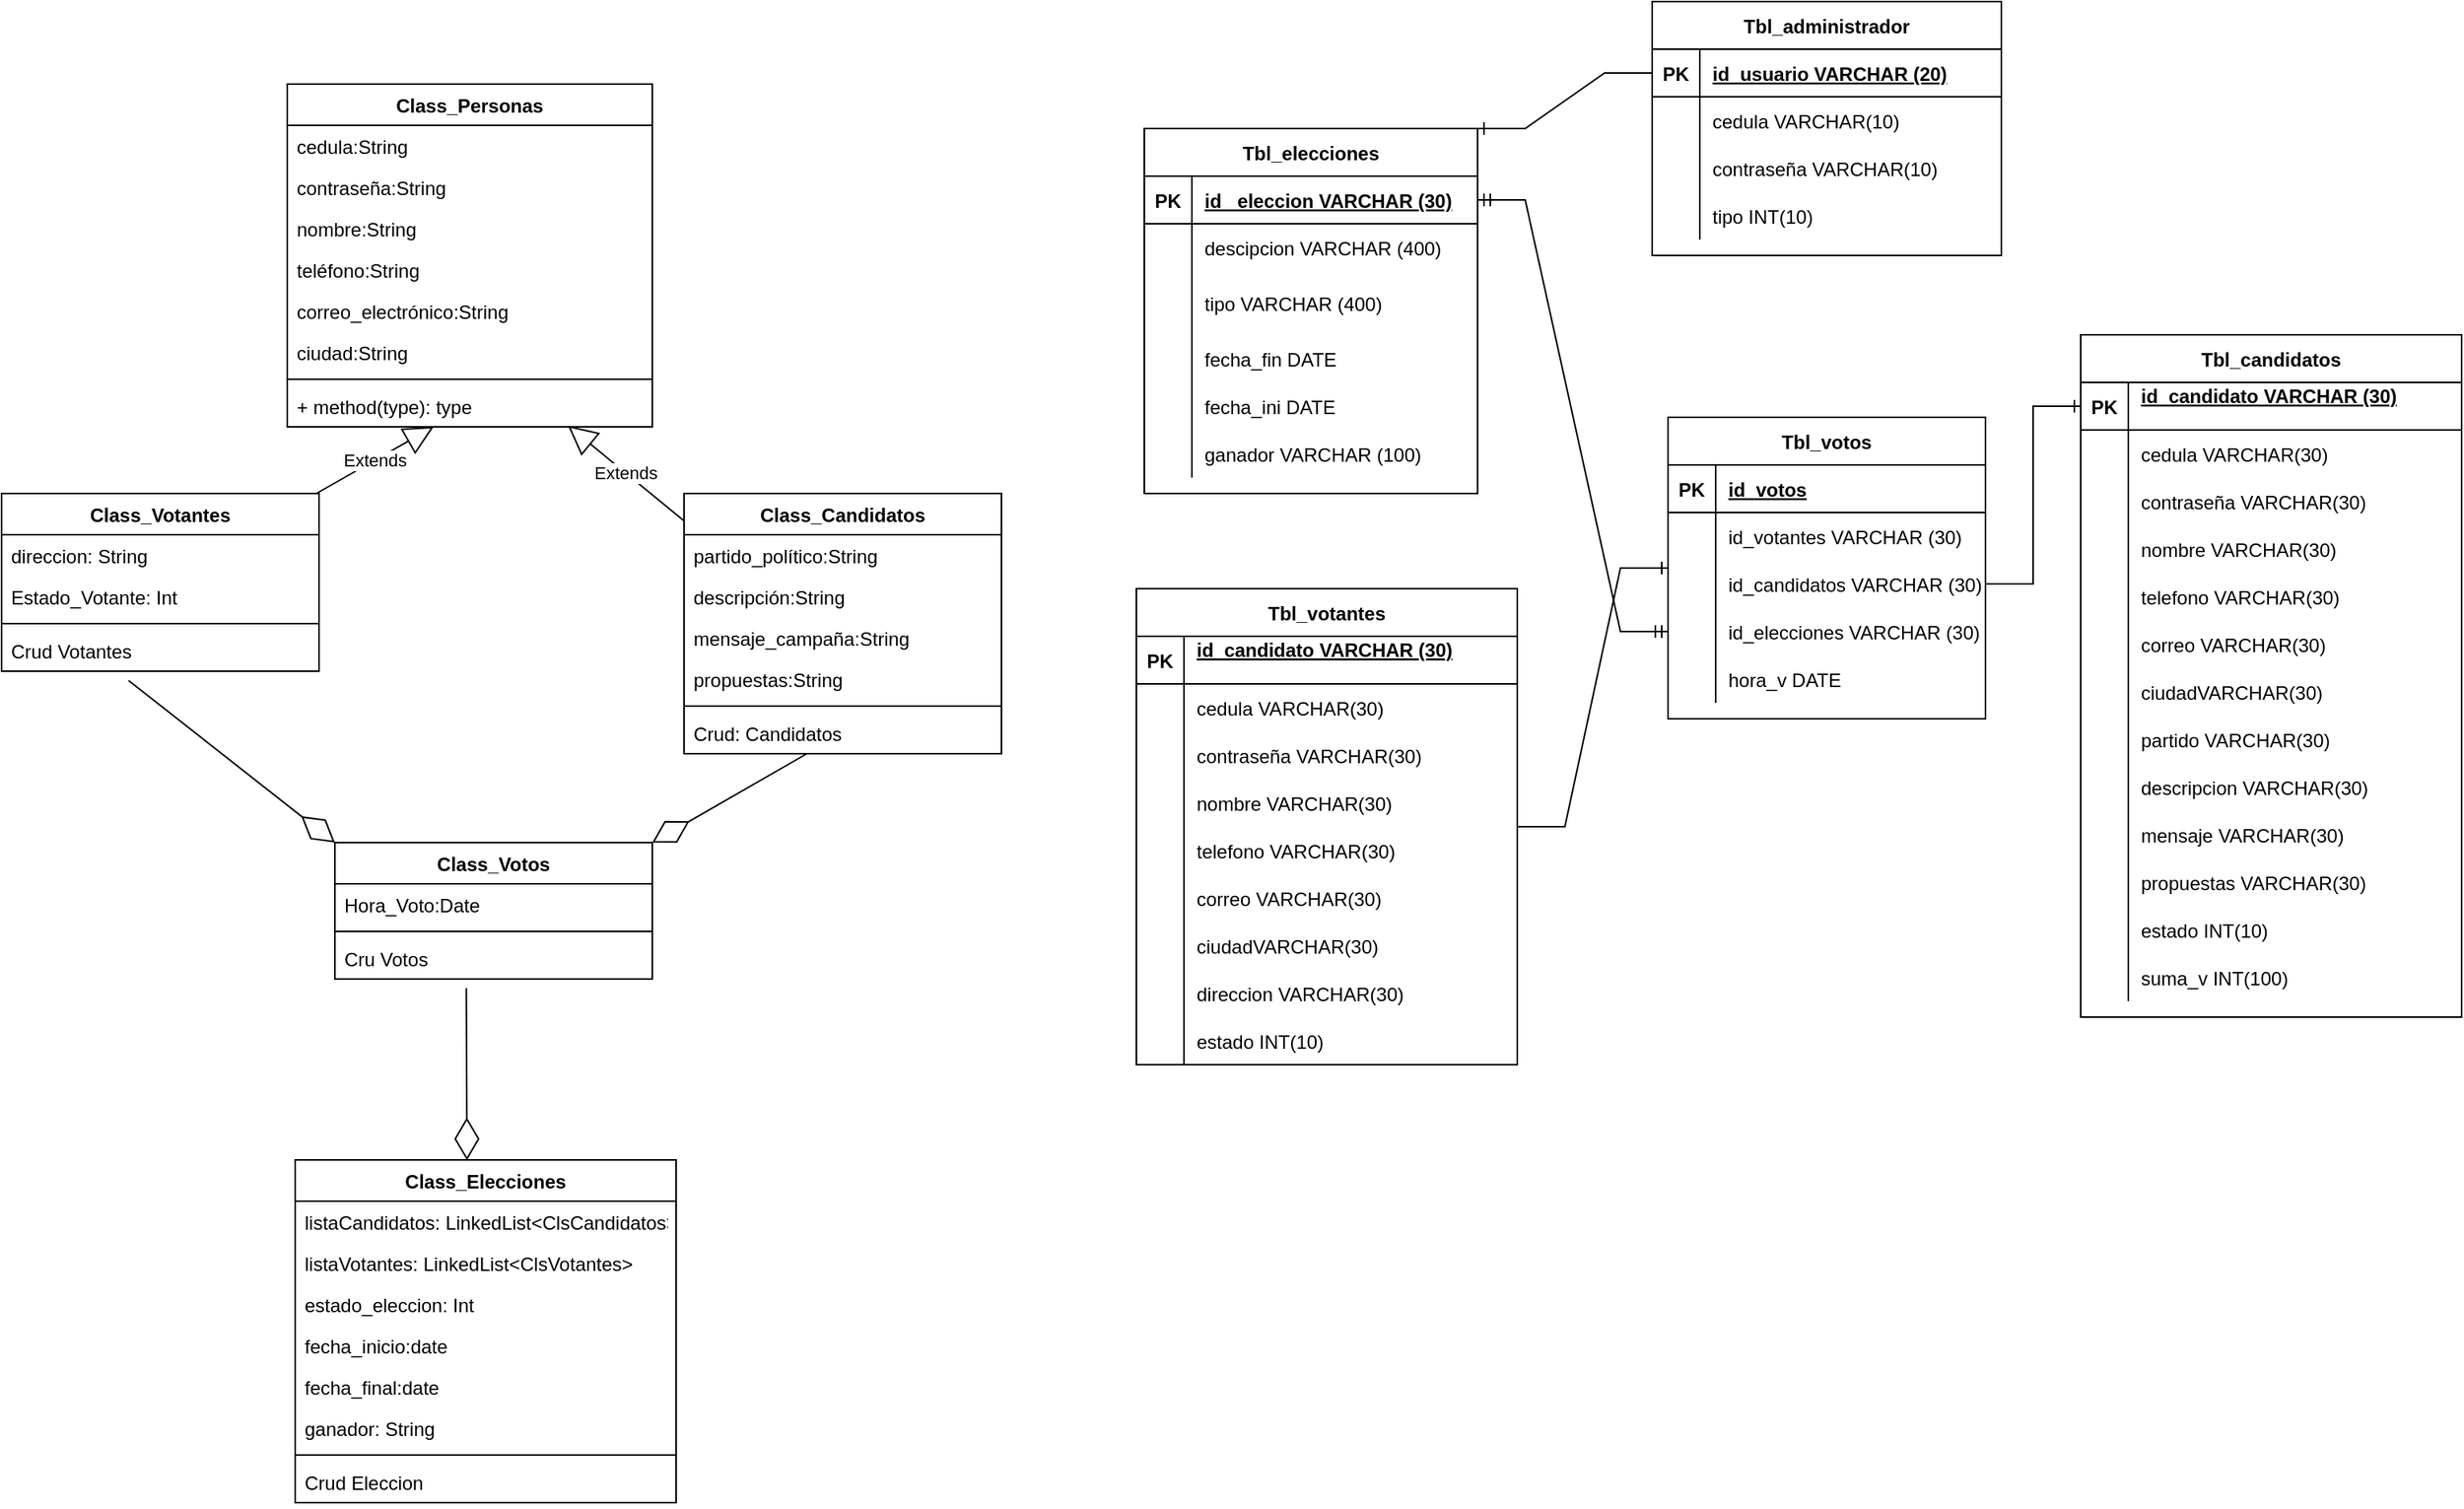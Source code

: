 <mxfile version="20.1.1" type="github">
  <diagram id="G4oEIByGBV0bDzOQUL3O" name="Page-1">
    <mxGraphModel dx="1422" dy="794" grid="1" gridSize="10" guides="1" tooltips="1" connect="1" arrows="1" fold="1" page="1" pageScale="1" pageWidth="827" pageHeight="1169" math="0" shadow="0">
      <root>
        <mxCell id="0" />
        <mxCell id="1" parent="0" />
        <mxCell id="IxqfOwHsehewPm6ppPKk-1" value="Class_Personas" style="swimlane;fontStyle=1;align=center;verticalAlign=top;childLayout=stackLayout;horizontal=1;startSize=26;horizontalStack=0;resizeParent=1;resizeParentMax=0;resizeLast=0;collapsible=1;marginBottom=0;" parent="1" vertex="1">
          <mxGeometry x="260" y="122" width="230" height="216" as="geometry">
            <mxRectangle x="260" y="160" width="130" height="30" as="alternateBounds" />
          </mxGeometry>
        </mxCell>
        <mxCell id="IxqfOwHsehewPm6ppPKk-18" value="cedula:String" style="text;strokeColor=none;fillColor=none;align=left;verticalAlign=top;spacingLeft=4;spacingRight=4;overflow=hidden;rotatable=0;points=[[0,0.5],[1,0.5]];portConstraint=eastwest;" parent="IxqfOwHsehewPm6ppPKk-1" vertex="1">
          <mxGeometry y="26" width="230" height="26" as="geometry" />
        </mxCell>
        <mxCell id="Ws5EzYjuf2vBbt2wzNOS-32" value="contraseña:String" style="text;strokeColor=none;fillColor=none;align=left;verticalAlign=top;spacingLeft=4;spacingRight=4;overflow=hidden;rotatable=0;points=[[0,0.5],[1,0.5]];portConstraint=eastwest;" parent="IxqfOwHsehewPm6ppPKk-1" vertex="1">
          <mxGeometry y="52" width="230" height="26" as="geometry" />
        </mxCell>
        <mxCell id="IxqfOwHsehewPm6ppPKk-19" value="nombre:String" style="text;strokeColor=none;fillColor=none;align=left;verticalAlign=top;spacingLeft=4;spacingRight=4;overflow=hidden;rotatable=0;points=[[0,0.5],[1,0.5]];portConstraint=eastwest;" parent="IxqfOwHsehewPm6ppPKk-1" vertex="1">
          <mxGeometry y="78" width="230" height="26" as="geometry" />
        </mxCell>
        <mxCell id="IxqfOwHsehewPm6ppPKk-20" value="teléfono:String" style="text;strokeColor=none;fillColor=none;align=left;verticalAlign=top;spacingLeft=4;spacingRight=4;overflow=hidden;rotatable=0;points=[[0,0.5],[1,0.5]];portConstraint=eastwest;" parent="IxqfOwHsehewPm6ppPKk-1" vertex="1">
          <mxGeometry y="104" width="230" height="26" as="geometry" />
        </mxCell>
        <mxCell id="IxqfOwHsehewPm6ppPKk-35" value="correo_electrónico:String" style="text;strokeColor=none;fillColor=none;align=left;verticalAlign=top;spacingLeft=4;spacingRight=4;overflow=hidden;rotatable=0;points=[[0,0.5],[1,0.5]];portConstraint=eastwest;" parent="IxqfOwHsehewPm6ppPKk-1" vertex="1">
          <mxGeometry y="130" width="230" height="26" as="geometry" />
        </mxCell>
        <mxCell id="Ws5EzYjuf2vBbt2wzNOS-26" value="ciudad:String" style="text;strokeColor=none;fillColor=none;align=left;verticalAlign=top;spacingLeft=4;spacingRight=4;overflow=hidden;rotatable=0;points=[[0,0.5],[1,0.5]];portConstraint=eastwest;" parent="IxqfOwHsehewPm6ppPKk-1" vertex="1">
          <mxGeometry y="156" width="230" height="26" as="geometry" />
        </mxCell>
        <mxCell id="IxqfOwHsehewPm6ppPKk-3" value="" style="line;strokeWidth=1;fillColor=none;align=left;verticalAlign=middle;spacingTop=-1;spacingLeft=3;spacingRight=3;rotatable=0;labelPosition=right;points=[];portConstraint=eastwest;" parent="IxqfOwHsehewPm6ppPKk-1" vertex="1">
          <mxGeometry y="182" width="230" height="8" as="geometry" />
        </mxCell>
        <mxCell id="IxqfOwHsehewPm6ppPKk-4" value="+ method(type): type" style="text;strokeColor=none;fillColor=none;align=left;verticalAlign=top;spacingLeft=4;spacingRight=4;overflow=hidden;rotatable=0;points=[[0,0.5],[1,0.5]];portConstraint=eastwest;" parent="IxqfOwHsehewPm6ppPKk-1" vertex="1">
          <mxGeometry y="190" width="230" height="26" as="geometry" />
        </mxCell>
        <mxCell id="IxqfOwHsehewPm6ppPKk-5" value="Class_Candidatos" style="swimlane;fontStyle=1;align=center;verticalAlign=top;childLayout=stackLayout;horizontal=1;startSize=26;horizontalStack=0;resizeParent=1;resizeParentMax=0;resizeLast=0;collapsible=1;marginBottom=0;" parent="1" vertex="1">
          <mxGeometry x="510" y="380" width="200" height="164" as="geometry" />
        </mxCell>
        <mxCell id="Ws5EzYjuf2vBbt2wzNOS-27" value="partido_político:String&#xa;" style="text;strokeColor=none;fillColor=none;align=left;verticalAlign=top;spacingLeft=4;spacingRight=4;overflow=hidden;rotatable=0;points=[[0,0.5],[1,0.5]];portConstraint=eastwest;" parent="IxqfOwHsehewPm6ppPKk-5" vertex="1">
          <mxGeometry y="26" width="200" height="26" as="geometry" />
        </mxCell>
        <mxCell id="Ws5EzYjuf2vBbt2wzNOS-28" value="descripción:String" style="text;strokeColor=none;fillColor=none;align=left;verticalAlign=top;spacingLeft=4;spacingRight=4;overflow=hidden;rotatable=0;points=[[0,0.5],[1,0.5]];portConstraint=eastwest;" parent="IxqfOwHsehewPm6ppPKk-5" vertex="1">
          <mxGeometry y="52" width="200" height="26" as="geometry" />
        </mxCell>
        <mxCell id="Ws5EzYjuf2vBbt2wzNOS-29" value="mensaje_campaña:String" style="text;strokeColor=none;fillColor=none;align=left;verticalAlign=top;spacingLeft=4;spacingRight=4;overflow=hidden;rotatable=0;points=[[0,0.5],[1,0.5]];portConstraint=eastwest;" parent="IxqfOwHsehewPm6ppPKk-5" vertex="1">
          <mxGeometry y="78" width="200" height="26" as="geometry" />
        </mxCell>
        <mxCell id="Ws5EzYjuf2vBbt2wzNOS-30" value="propuestas:String" style="text;strokeColor=none;fillColor=none;align=left;verticalAlign=top;spacingLeft=4;spacingRight=4;overflow=hidden;rotatable=0;points=[[0,0.5],[1,0.5]];portConstraint=eastwest;" parent="IxqfOwHsehewPm6ppPKk-5" vertex="1">
          <mxGeometry y="104" width="200" height="26" as="geometry" />
        </mxCell>
        <mxCell id="IxqfOwHsehewPm6ppPKk-7" value="" style="line;strokeWidth=1;fillColor=none;align=left;verticalAlign=middle;spacingTop=-1;spacingLeft=3;spacingRight=3;rotatable=0;labelPosition=right;points=[];portConstraint=eastwest;" parent="IxqfOwHsehewPm6ppPKk-5" vertex="1">
          <mxGeometry y="130" width="200" height="8" as="geometry" />
        </mxCell>
        <mxCell id="IxqfOwHsehewPm6ppPKk-8" value="Crud: Candidatos" style="text;strokeColor=none;fillColor=none;align=left;verticalAlign=top;spacingLeft=4;spacingRight=4;overflow=hidden;rotatable=0;points=[[0,0.5],[1,0.5]];portConstraint=eastwest;" parent="IxqfOwHsehewPm6ppPKk-5" vertex="1">
          <mxGeometry y="138" width="200" height="26" as="geometry" />
        </mxCell>
        <mxCell id="IxqfOwHsehewPm6ppPKk-13" value="Class_Elecciones" style="swimlane;fontStyle=1;align=center;verticalAlign=top;childLayout=stackLayout;horizontal=1;startSize=26;horizontalStack=0;resizeParent=1;resizeParentMax=0;resizeLast=0;collapsible=1;marginBottom=0;" parent="1" vertex="1">
          <mxGeometry x="265" y="800" width="240" height="216" as="geometry" />
        </mxCell>
        <mxCell id="IxqfOwHsehewPm6ppPKk-14" value="listaCandidatos: LinkedList&lt;ClsCandidatos&gt;" style="text;strokeColor=none;fillColor=none;align=left;verticalAlign=top;spacingLeft=4;spacingRight=4;overflow=hidden;rotatable=0;points=[[0,0.5],[1,0.5]];portConstraint=eastwest;" parent="IxqfOwHsehewPm6ppPKk-13" vertex="1">
          <mxGeometry y="26" width="240" height="26" as="geometry" />
        </mxCell>
        <mxCell id="IxqfOwHsehewPm6ppPKk-33" value="listaVotantes: LinkedList&lt;ClsVotantes&gt;" style="text;strokeColor=none;fillColor=none;align=left;verticalAlign=top;spacingLeft=4;spacingRight=4;overflow=hidden;rotatable=0;points=[[0,0.5],[1,0.5]];portConstraint=eastwest;" parent="IxqfOwHsehewPm6ppPKk-13" vertex="1">
          <mxGeometry y="52" width="240" height="26" as="geometry" />
        </mxCell>
        <mxCell id="Ws5EzYjuf2vBbt2wzNOS-21" value="estado_eleccion: Int" style="text;strokeColor=none;fillColor=none;align=left;verticalAlign=top;spacingLeft=4;spacingRight=4;overflow=hidden;rotatable=0;points=[[0,0.5],[1,0.5]];portConstraint=eastwest;" parent="IxqfOwHsehewPm6ppPKk-13" vertex="1">
          <mxGeometry y="78" width="240" height="26" as="geometry" />
        </mxCell>
        <mxCell id="Ws5EzYjuf2vBbt2wzNOS-22" value="fecha_inicio:date" style="text;strokeColor=none;fillColor=none;align=left;verticalAlign=top;spacingLeft=4;spacingRight=4;overflow=hidden;rotatable=0;points=[[0,0.5],[1,0.5]];portConstraint=eastwest;" parent="IxqfOwHsehewPm6ppPKk-13" vertex="1">
          <mxGeometry y="104" width="240" height="26" as="geometry" />
        </mxCell>
        <mxCell id="Ws5EzYjuf2vBbt2wzNOS-23" value="fecha_final:date" style="text;strokeColor=none;fillColor=none;align=left;verticalAlign=top;spacingLeft=4;spacingRight=4;overflow=hidden;rotatable=0;points=[[0,0.5],[1,0.5]];portConstraint=eastwest;" parent="IxqfOwHsehewPm6ppPKk-13" vertex="1">
          <mxGeometry y="130" width="240" height="26" as="geometry" />
        </mxCell>
        <mxCell id="Ws5EzYjuf2vBbt2wzNOS-24" value="ganador: String" style="text;strokeColor=none;fillColor=none;align=left;verticalAlign=top;spacingLeft=4;spacingRight=4;overflow=hidden;rotatable=0;points=[[0,0.5],[1,0.5]];portConstraint=eastwest;" parent="IxqfOwHsehewPm6ppPKk-13" vertex="1">
          <mxGeometry y="156" width="240" height="26" as="geometry" />
        </mxCell>
        <mxCell id="IxqfOwHsehewPm6ppPKk-15" value="" style="line;strokeWidth=1;fillColor=none;align=left;verticalAlign=middle;spacingTop=-1;spacingLeft=3;spacingRight=3;rotatable=0;labelPosition=right;points=[];portConstraint=eastwest;" parent="IxqfOwHsehewPm6ppPKk-13" vertex="1">
          <mxGeometry y="182" width="240" height="8" as="geometry" />
        </mxCell>
        <mxCell id="IxqfOwHsehewPm6ppPKk-16" value="Crud Eleccion" style="text;strokeColor=none;fillColor=none;align=left;verticalAlign=top;spacingLeft=4;spacingRight=4;overflow=hidden;rotatable=0;points=[[0,0.5],[1,0.5]];portConstraint=eastwest;" parent="IxqfOwHsehewPm6ppPKk-13" vertex="1">
          <mxGeometry y="190" width="240" height="26" as="geometry" />
        </mxCell>
        <mxCell id="IxqfOwHsehewPm6ppPKk-32" value="" style="endArrow=diamondThin;endFill=0;endSize=24;html=1;rounded=0;entryX=1;entryY=0;entryDx=0;entryDy=0;" parent="1" source="IxqfOwHsehewPm6ppPKk-8" target="Ws5EzYjuf2vBbt2wzNOS-39" edge="1">
          <mxGeometry width="160" relative="1" as="geometry">
            <mxPoint x="350" y="430" as="sourcePoint" />
            <mxPoint x="510" y="430" as="targetPoint" />
          </mxGeometry>
        </mxCell>
        <mxCell id="IxqfOwHsehewPm6ppPKk-36" value="Class_Votantes" style="swimlane;fontStyle=1;align=center;verticalAlign=top;childLayout=stackLayout;horizontal=1;startSize=26;horizontalStack=0;resizeParent=1;resizeParentMax=0;resizeLast=0;collapsible=1;marginBottom=0;" parent="1" vertex="1">
          <mxGeometry x="80" y="380" width="200" height="112" as="geometry" />
        </mxCell>
        <mxCell id="IxqfOwHsehewPm6ppPKk-37" value="direccion: String" style="text;strokeColor=none;fillColor=none;align=left;verticalAlign=top;spacingLeft=4;spacingRight=4;overflow=hidden;rotatable=0;points=[[0,0.5],[1,0.5]];portConstraint=eastwest;" parent="IxqfOwHsehewPm6ppPKk-36" vertex="1">
          <mxGeometry y="26" width="200" height="26" as="geometry" />
        </mxCell>
        <mxCell id="Ws5EzYjuf2vBbt2wzNOS-48" value="Estado_Votante: Int" style="text;strokeColor=none;fillColor=none;align=left;verticalAlign=top;spacingLeft=4;spacingRight=4;overflow=hidden;rotatable=0;points=[[0,0.5],[1,0.5]];portConstraint=eastwest;" parent="IxqfOwHsehewPm6ppPKk-36" vertex="1">
          <mxGeometry y="52" width="200" height="26" as="geometry" />
        </mxCell>
        <mxCell id="IxqfOwHsehewPm6ppPKk-38" value="" style="line;strokeWidth=1;fillColor=none;align=left;verticalAlign=middle;spacingTop=-1;spacingLeft=3;spacingRight=3;rotatable=0;labelPosition=right;points=[];portConstraint=eastwest;" parent="IxqfOwHsehewPm6ppPKk-36" vertex="1">
          <mxGeometry y="78" width="200" height="8" as="geometry" />
        </mxCell>
        <mxCell id="IxqfOwHsehewPm6ppPKk-39" value="Crud Votantes" style="text;strokeColor=none;fillColor=none;align=left;verticalAlign=top;spacingLeft=4;spacingRight=4;overflow=hidden;rotatable=0;points=[[0,0.5],[1,0.5]];portConstraint=eastwest;" parent="IxqfOwHsehewPm6ppPKk-36" vertex="1">
          <mxGeometry y="86" width="200" height="26" as="geometry" />
        </mxCell>
        <mxCell id="IxqfOwHsehewPm6ppPKk-44" value="Extends" style="endArrow=block;endSize=16;endFill=0;html=1;rounded=0;" parent="1" source="IxqfOwHsehewPm6ppPKk-36" target="IxqfOwHsehewPm6ppPKk-4" edge="1">
          <mxGeometry width="160" relative="1" as="geometry">
            <mxPoint x="350" y="430" as="sourcePoint" />
            <mxPoint x="510" y="430" as="targetPoint" />
          </mxGeometry>
        </mxCell>
        <mxCell id="IxqfOwHsehewPm6ppPKk-45" value="Extends" style="endArrow=block;endSize=16;endFill=0;html=1;rounded=0;entryX=0.769;entryY=0.971;entryDx=0;entryDy=0;entryPerimeter=0;exitX=0;exitY=0.105;exitDx=0;exitDy=0;exitPerimeter=0;" parent="1" source="IxqfOwHsehewPm6ppPKk-5" target="IxqfOwHsehewPm6ppPKk-4" edge="1">
          <mxGeometry width="160" relative="1" as="geometry">
            <mxPoint x="350" y="430" as="sourcePoint" />
            <mxPoint x="510" y="430" as="targetPoint" />
          </mxGeometry>
        </mxCell>
        <mxCell id="Ws5EzYjuf2vBbt2wzNOS-16" value="" style="endArrow=diamondThin;endFill=0;endSize=24;html=1;rounded=0;entryX=0;entryY=0;entryDx=0;entryDy=0;exitX=0.4;exitY=1.226;exitDx=0;exitDy=0;exitPerimeter=0;" parent="1" source="IxqfOwHsehewPm6ppPKk-39" target="Ws5EzYjuf2vBbt2wzNOS-39" edge="1">
          <mxGeometry width="160" relative="1" as="geometry">
            <mxPoint x="169" y="492.988" as="sourcePoint" />
            <mxPoint x="770" y="510" as="targetPoint" />
          </mxGeometry>
        </mxCell>
        <mxCell id="Ws5EzYjuf2vBbt2wzNOS-39" value="Class_Votos" style="swimlane;fontStyle=1;align=center;verticalAlign=top;childLayout=stackLayout;horizontal=1;startSize=26;horizontalStack=0;resizeParent=1;resizeParentMax=0;resizeLast=0;collapsible=1;marginBottom=0;" parent="1" vertex="1">
          <mxGeometry x="290" y="600" width="200" height="86" as="geometry" />
        </mxCell>
        <mxCell id="Ws5EzYjuf2vBbt2wzNOS-41" value="Hora_Voto:Date" style="text;strokeColor=none;fillColor=none;align=left;verticalAlign=top;spacingLeft=4;spacingRight=4;overflow=hidden;rotatable=0;points=[[0,0.5],[1,0.5]];portConstraint=eastwest;" parent="Ws5EzYjuf2vBbt2wzNOS-39" vertex="1">
          <mxGeometry y="26" width="200" height="26" as="geometry" />
        </mxCell>
        <mxCell id="Ws5EzYjuf2vBbt2wzNOS-43" value="" style="line;strokeWidth=1;fillColor=none;align=left;verticalAlign=middle;spacingTop=-1;spacingLeft=3;spacingRight=3;rotatable=0;labelPosition=right;points=[];portConstraint=eastwest;" parent="Ws5EzYjuf2vBbt2wzNOS-39" vertex="1">
          <mxGeometry y="52" width="200" height="8" as="geometry" />
        </mxCell>
        <mxCell id="Ws5EzYjuf2vBbt2wzNOS-44" value="Cru Votos" style="text;strokeColor=none;fillColor=none;align=left;verticalAlign=top;spacingLeft=4;spacingRight=4;overflow=hidden;rotatable=0;points=[[0,0.5],[1,0.5]];portConstraint=eastwest;" parent="Ws5EzYjuf2vBbt2wzNOS-39" vertex="1">
          <mxGeometry y="60" width="200" height="26" as="geometry" />
        </mxCell>
        <mxCell id="Ws5EzYjuf2vBbt2wzNOS-46" value="" style="endArrow=diamondThin;endFill=0;endSize=24;html=1;rounded=0;entryX=0.451;entryY=0.001;entryDx=0;entryDy=0;entryPerimeter=0;exitX=0.414;exitY=1.222;exitDx=0;exitDy=0;exitPerimeter=0;" parent="1" source="Ws5EzYjuf2vBbt2wzNOS-44" target="IxqfOwHsehewPm6ppPKk-13" edge="1">
          <mxGeometry width="160" relative="1" as="geometry">
            <mxPoint x="540" y="650" as="sourcePoint" />
            <mxPoint x="700" y="650" as="targetPoint" />
          </mxGeometry>
        </mxCell>
        <mxCell id="Ws5EzYjuf2vBbt2wzNOS-49" value="Tbl_elecciones" style="shape=table;startSize=30;container=1;collapsible=1;childLayout=tableLayout;fixedRows=1;rowLines=0;fontStyle=1;align=center;resizeLast=1;" parent="1" vertex="1">
          <mxGeometry x="800" y="150" width="210" height="230.0" as="geometry" />
        </mxCell>
        <mxCell id="Ws5EzYjuf2vBbt2wzNOS-50" value="" style="shape=tableRow;horizontal=0;startSize=0;swimlaneHead=0;swimlaneBody=0;fillColor=none;collapsible=0;dropTarget=0;points=[[0,0.5],[1,0.5]];portConstraint=eastwest;top=0;left=0;right=0;bottom=1;" parent="Ws5EzYjuf2vBbt2wzNOS-49" vertex="1">
          <mxGeometry y="30" width="210" height="30" as="geometry" />
        </mxCell>
        <mxCell id="Ws5EzYjuf2vBbt2wzNOS-51" value="PK" style="shape=partialRectangle;connectable=0;fillColor=none;top=0;left=0;bottom=0;right=0;fontStyle=1;overflow=hidden;" parent="Ws5EzYjuf2vBbt2wzNOS-50" vertex="1">
          <mxGeometry width="30" height="30" as="geometry">
            <mxRectangle width="30" height="30" as="alternateBounds" />
          </mxGeometry>
        </mxCell>
        <mxCell id="Ws5EzYjuf2vBbt2wzNOS-52" value="id_ eleccion VARCHAR (30)" style="shape=partialRectangle;connectable=0;fillColor=none;top=0;left=0;bottom=0;right=0;align=left;spacingLeft=6;fontStyle=5;overflow=hidden;" parent="Ws5EzYjuf2vBbt2wzNOS-50" vertex="1">
          <mxGeometry x="30" width="180" height="30" as="geometry">
            <mxRectangle width="180" height="30" as="alternateBounds" />
          </mxGeometry>
        </mxCell>
        <mxCell id="Ws5EzYjuf2vBbt2wzNOS-53" value="" style="shape=tableRow;horizontal=0;startSize=0;swimlaneHead=0;swimlaneBody=0;fillColor=none;collapsible=0;dropTarget=0;points=[[0,0.5],[1,0.5]];portConstraint=eastwest;top=0;left=0;right=0;bottom=0;" parent="Ws5EzYjuf2vBbt2wzNOS-49" vertex="1">
          <mxGeometry y="60" width="210" height="30" as="geometry" />
        </mxCell>
        <mxCell id="Ws5EzYjuf2vBbt2wzNOS-54" value="" style="shape=partialRectangle;connectable=0;fillColor=none;top=0;left=0;bottom=0;right=0;editable=1;overflow=hidden;" parent="Ws5EzYjuf2vBbt2wzNOS-53" vertex="1">
          <mxGeometry width="30" height="30" as="geometry">
            <mxRectangle width="30" height="30" as="alternateBounds" />
          </mxGeometry>
        </mxCell>
        <mxCell id="Ws5EzYjuf2vBbt2wzNOS-55" value="descipcion VARCHAR (400)" style="shape=partialRectangle;connectable=0;fillColor=none;top=0;left=0;bottom=0;right=0;align=left;spacingLeft=6;overflow=hidden;" parent="Ws5EzYjuf2vBbt2wzNOS-53" vertex="1">
          <mxGeometry x="30" width="180" height="30" as="geometry">
            <mxRectangle width="180" height="30" as="alternateBounds" />
          </mxGeometry>
        </mxCell>
        <mxCell id="Ws5EzYjuf2vBbt2wzNOS-56" value="" style="shape=tableRow;horizontal=0;startSize=0;swimlaneHead=0;swimlaneBody=0;fillColor=none;collapsible=0;dropTarget=0;points=[[0,0.5],[1,0.5]];portConstraint=eastwest;top=0;left=0;right=0;bottom=0;" parent="Ws5EzYjuf2vBbt2wzNOS-49" vertex="1">
          <mxGeometry y="90" width="210" height="40" as="geometry" />
        </mxCell>
        <mxCell id="Ws5EzYjuf2vBbt2wzNOS-57" value="" style="shape=partialRectangle;connectable=0;fillColor=none;top=0;left=0;bottom=0;right=0;editable=1;overflow=hidden;" parent="Ws5EzYjuf2vBbt2wzNOS-56" vertex="1">
          <mxGeometry width="30" height="40" as="geometry">
            <mxRectangle width="30" height="40" as="alternateBounds" />
          </mxGeometry>
        </mxCell>
        <mxCell id="Ws5EzYjuf2vBbt2wzNOS-58" value="tipo VARCHAR (400)" style="shape=partialRectangle;connectable=0;fillColor=none;top=0;left=0;bottom=0;right=0;align=left;spacingLeft=6;overflow=hidden;" parent="Ws5EzYjuf2vBbt2wzNOS-56" vertex="1">
          <mxGeometry x="30" width="180" height="40" as="geometry">
            <mxRectangle width="180" height="40" as="alternateBounds" />
          </mxGeometry>
        </mxCell>
        <mxCell id="Ws5EzYjuf2vBbt2wzNOS-59" value="" style="shape=tableRow;horizontal=0;startSize=0;swimlaneHead=0;swimlaneBody=0;fillColor=none;collapsible=0;dropTarget=0;points=[[0,0.5],[1,0.5]];portConstraint=eastwest;top=0;left=0;right=0;bottom=0;" parent="Ws5EzYjuf2vBbt2wzNOS-49" vertex="1">
          <mxGeometry y="130" width="210" height="30" as="geometry" />
        </mxCell>
        <mxCell id="Ws5EzYjuf2vBbt2wzNOS-60" value="" style="shape=partialRectangle;connectable=0;fillColor=none;top=0;left=0;bottom=0;right=0;editable=1;overflow=hidden;" parent="Ws5EzYjuf2vBbt2wzNOS-59" vertex="1">
          <mxGeometry width="30" height="30" as="geometry">
            <mxRectangle width="30" height="30" as="alternateBounds" />
          </mxGeometry>
        </mxCell>
        <mxCell id="Ws5EzYjuf2vBbt2wzNOS-61" value="fecha_fin DATE" style="shape=partialRectangle;connectable=0;fillColor=none;top=0;left=0;bottom=0;right=0;align=left;spacingLeft=6;overflow=hidden;" parent="Ws5EzYjuf2vBbt2wzNOS-59" vertex="1">
          <mxGeometry x="30" width="180" height="30" as="geometry">
            <mxRectangle width="180" height="30" as="alternateBounds" />
          </mxGeometry>
        </mxCell>
        <mxCell id="Ws5EzYjuf2vBbt2wzNOS-101" value="" style="shape=tableRow;horizontal=0;startSize=0;swimlaneHead=0;swimlaneBody=0;fillColor=none;collapsible=0;dropTarget=0;points=[[0,0.5],[1,0.5]];portConstraint=eastwest;top=0;left=0;right=0;bottom=0;" parent="Ws5EzYjuf2vBbt2wzNOS-49" vertex="1">
          <mxGeometry y="160" width="210" height="30" as="geometry" />
        </mxCell>
        <mxCell id="Ws5EzYjuf2vBbt2wzNOS-102" value="" style="shape=partialRectangle;connectable=0;fillColor=none;top=0;left=0;bottom=0;right=0;editable=1;overflow=hidden;" parent="Ws5EzYjuf2vBbt2wzNOS-101" vertex="1">
          <mxGeometry width="30" height="30" as="geometry">
            <mxRectangle width="30" height="30" as="alternateBounds" />
          </mxGeometry>
        </mxCell>
        <mxCell id="Ws5EzYjuf2vBbt2wzNOS-103" value="fecha_ini DATE" style="shape=partialRectangle;connectable=0;fillColor=none;top=0;left=0;bottom=0;right=0;align=left;spacingLeft=6;overflow=hidden;" parent="Ws5EzYjuf2vBbt2wzNOS-101" vertex="1">
          <mxGeometry x="30" width="180" height="30" as="geometry">
            <mxRectangle width="180" height="30" as="alternateBounds" />
          </mxGeometry>
        </mxCell>
        <mxCell id="3rXYhCFqfPgCRt-PcR1z-20" value="" style="shape=tableRow;horizontal=0;startSize=0;swimlaneHead=0;swimlaneBody=0;fillColor=none;collapsible=0;dropTarget=0;points=[[0,0.5],[1,0.5]];portConstraint=eastwest;top=0;left=0;right=0;bottom=0;" vertex="1" parent="Ws5EzYjuf2vBbt2wzNOS-49">
          <mxGeometry y="190" width="210" height="30" as="geometry" />
        </mxCell>
        <mxCell id="3rXYhCFqfPgCRt-PcR1z-21" value="" style="shape=partialRectangle;connectable=0;fillColor=none;top=0;left=0;bottom=0;right=0;editable=1;overflow=hidden;" vertex="1" parent="3rXYhCFqfPgCRt-PcR1z-20">
          <mxGeometry width="30" height="30" as="geometry">
            <mxRectangle width="30" height="30" as="alternateBounds" />
          </mxGeometry>
        </mxCell>
        <mxCell id="3rXYhCFqfPgCRt-PcR1z-22" value="ganador VARCHAR (100)" style="shape=partialRectangle;connectable=0;fillColor=none;top=0;left=0;bottom=0;right=0;align=left;spacingLeft=6;overflow=hidden;" vertex="1" parent="3rXYhCFqfPgCRt-PcR1z-20">
          <mxGeometry x="30" width="180" height="30" as="geometry">
            <mxRectangle width="180" height="30" as="alternateBounds" />
          </mxGeometry>
        </mxCell>
        <mxCell id="Ws5EzYjuf2vBbt2wzNOS-75" value="Tbl_candidatos" style="shape=table;startSize=30;container=1;collapsible=1;childLayout=tableLayout;fixedRows=1;rowLines=0;fontStyle=1;align=center;resizeLast=1;" parent="1" vertex="1">
          <mxGeometry x="1390" y="280" width="240" height="430" as="geometry" />
        </mxCell>
        <mxCell id="Ws5EzYjuf2vBbt2wzNOS-76" value="" style="shape=tableRow;horizontal=0;startSize=0;swimlaneHead=0;swimlaneBody=0;fillColor=none;collapsible=0;dropTarget=0;points=[[0,0.5],[1,0.5]];portConstraint=eastwest;top=0;left=0;right=0;bottom=1;" parent="Ws5EzYjuf2vBbt2wzNOS-75" vertex="1">
          <mxGeometry y="30" width="240" height="30" as="geometry" />
        </mxCell>
        <mxCell id="Ws5EzYjuf2vBbt2wzNOS-77" value="PK" style="shape=partialRectangle;connectable=0;fillColor=none;top=0;left=0;bottom=0;right=0;fontStyle=1;overflow=hidden;" parent="Ws5EzYjuf2vBbt2wzNOS-76" vertex="1">
          <mxGeometry width="30" height="30" as="geometry">
            <mxRectangle width="30" height="30" as="alternateBounds" />
          </mxGeometry>
        </mxCell>
        <mxCell id="Ws5EzYjuf2vBbt2wzNOS-78" value="id_candidato VARCHAR (30)&#xa;" style="shape=partialRectangle;connectable=0;fillColor=none;top=0;left=0;bottom=0;right=0;align=left;spacingLeft=6;fontStyle=5;overflow=hidden;" parent="Ws5EzYjuf2vBbt2wzNOS-76" vertex="1">
          <mxGeometry x="30" width="210" height="30" as="geometry">
            <mxRectangle width="210" height="30" as="alternateBounds" />
          </mxGeometry>
        </mxCell>
        <mxCell id="Ws5EzYjuf2vBbt2wzNOS-79" value="" style="shape=tableRow;horizontal=0;startSize=0;swimlaneHead=0;swimlaneBody=0;fillColor=none;collapsible=0;dropTarget=0;points=[[0,0.5],[1,0.5]];portConstraint=eastwest;top=0;left=0;right=0;bottom=0;" parent="Ws5EzYjuf2vBbt2wzNOS-75" vertex="1">
          <mxGeometry y="60" width="240" height="30" as="geometry" />
        </mxCell>
        <mxCell id="Ws5EzYjuf2vBbt2wzNOS-80" value="" style="shape=partialRectangle;connectable=0;fillColor=none;top=0;left=0;bottom=0;right=0;editable=1;overflow=hidden;" parent="Ws5EzYjuf2vBbt2wzNOS-79" vertex="1">
          <mxGeometry width="30" height="30" as="geometry">
            <mxRectangle width="30" height="30" as="alternateBounds" />
          </mxGeometry>
        </mxCell>
        <mxCell id="Ws5EzYjuf2vBbt2wzNOS-81" value="cedula VARCHAR(30)" style="shape=partialRectangle;connectable=0;fillColor=none;top=0;left=0;bottom=0;right=0;align=left;spacingLeft=6;overflow=hidden;" parent="Ws5EzYjuf2vBbt2wzNOS-79" vertex="1">
          <mxGeometry x="30" width="210" height="30" as="geometry">
            <mxRectangle width="210" height="30" as="alternateBounds" />
          </mxGeometry>
        </mxCell>
        <mxCell id="Ws5EzYjuf2vBbt2wzNOS-82" value="" style="shape=tableRow;horizontal=0;startSize=0;swimlaneHead=0;swimlaneBody=0;fillColor=none;collapsible=0;dropTarget=0;points=[[0,0.5],[1,0.5]];portConstraint=eastwest;top=0;left=0;right=0;bottom=0;" parent="Ws5EzYjuf2vBbt2wzNOS-75" vertex="1">
          <mxGeometry y="90" width="240" height="30" as="geometry" />
        </mxCell>
        <mxCell id="Ws5EzYjuf2vBbt2wzNOS-83" value="" style="shape=partialRectangle;connectable=0;fillColor=none;top=0;left=0;bottom=0;right=0;editable=1;overflow=hidden;" parent="Ws5EzYjuf2vBbt2wzNOS-82" vertex="1">
          <mxGeometry width="30" height="30" as="geometry">
            <mxRectangle width="30" height="30" as="alternateBounds" />
          </mxGeometry>
        </mxCell>
        <mxCell id="Ws5EzYjuf2vBbt2wzNOS-84" value="contraseña VARCHAR(30)" style="shape=partialRectangle;connectable=0;fillColor=none;top=0;left=0;bottom=0;right=0;align=left;spacingLeft=6;overflow=hidden;" parent="Ws5EzYjuf2vBbt2wzNOS-82" vertex="1">
          <mxGeometry x="30" width="210" height="30" as="geometry">
            <mxRectangle width="210" height="30" as="alternateBounds" />
          </mxGeometry>
        </mxCell>
        <mxCell id="Ws5EzYjuf2vBbt2wzNOS-85" value="" style="shape=tableRow;horizontal=0;startSize=0;swimlaneHead=0;swimlaneBody=0;fillColor=none;collapsible=0;dropTarget=0;points=[[0,0.5],[1,0.5]];portConstraint=eastwest;top=0;left=0;right=0;bottom=0;" parent="Ws5EzYjuf2vBbt2wzNOS-75" vertex="1">
          <mxGeometry y="120" width="240" height="30" as="geometry" />
        </mxCell>
        <mxCell id="Ws5EzYjuf2vBbt2wzNOS-86" value="" style="shape=partialRectangle;connectable=0;fillColor=none;top=0;left=0;bottom=0;right=0;editable=1;overflow=hidden;" parent="Ws5EzYjuf2vBbt2wzNOS-85" vertex="1">
          <mxGeometry width="30" height="30" as="geometry">
            <mxRectangle width="30" height="30" as="alternateBounds" />
          </mxGeometry>
        </mxCell>
        <mxCell id="Ws5EzYjuf2vBbt2wzNOS-87" value="nombre VARCHAR(30)" style="shape=partialRectangle;connectable=0;fillColor=none;top=0;left=0;bottom=0;right=0;align=left;spacingLeft=6;overflow=hidden;" parent="Ws5EzYjuf2vBbt2wzNOS-85" vertex="1">
          <mxGeometry x="30" width="210" height="30" as="geometry">
            <mxRectangle width="210" height="30" as="alternateBounds" />
          </mxGeometry>
        </mxCell>
        <mxCell id="Ws5EzYjuf2vBbt2wzNOS-104" value="" style="shape=tableRow;horizontal=0;startSize=0;swimlaneHead=0;swimlaneBody=0;fillColor=none;collapsible=0;dropTarget=0;points=[[0,0.5],[1,0.5]];portConstraint=eastwest;top=0;left=0;right=0;bottom=0;" parent="Ws5EzYjuf2vBbt2wzNOS-75" vertex="1">
          <mxGeometry y="150" width="240" height="30" as="geometry" />
        </mxCell>
        <mxCell id="Ws5EzYjuf2vBbt2wzNOS-105" value="" style="shape=partialRectangle;connectable=0;fillColor=none;top=0;left=0;bottom=0;right=0;editable=1;overflow=hidden;" parent="Ws5EzYjuf2vBbt2wzNOS-104" vertex="1">
          <mxGeometry width="30" height="30" as="geometry">
            <mxRectangle width="30" height="30" as="alternateBounds" />
          </mxGeometry>
        </mxCell>
        <mxCell id="Ws5EzYjuf2vBbt2wzNOS-106" value="telefono VARCHAR(30)" style="shape=partialRectangle;connectable=0;fillColor=none;top=0;left=0;bottom=0;right=0;align=left;spacingLeft=6;overflow=hidden;" parent="Ws5EzYjuf2vBbt2wzNOS-104" vertex="1">
          <mxGeometry x="30" width="210" height="30" as="geometry">
            <mxRectangle width="210" height="30" as="alternateBounds" />
          </mxGeometry>
        </mxCell>
        <mxCell id="Ws5EzYjuf2vBbt2wzNOS-107" value="" style="shape=tableRow;horizontal=0;startSize=0;swimlaneHead=0;swimlaneBody=0;fillColor=none;collapsible=0;dropTarget=0;points=[[0,0.5],[1,0.5]];portConstraint=eastwest;top=0;left=0;right=0;bottom=0;" parent="Ws5EzYjuf2vBbt2wzNOS-75" vertex="1">
          <mxGeometry y="180" width="240" height="30" as="geometry" />
        </mxCell>
        <mxCell id="Ws5EzYjuf2vBbt2wzNOS-108" value="" style="shape=partialRectangle;connectable=0;fillColor=none;top=0;left=0;bottom=0;right=0;editable=1;overflow=hidden;" parent="Ws5EzYjuf2vBbt2wzNOS-107" vertex="1">
          <mxGeometry width="30" height="30" as="geometry">
            <mxRectangle width="30" height="30" as="alternateBounds" />
          </mxGeometry>
        </mxCell>
        <mxCell id="Ws5EzYjuf2vBbt2wzNOS-109" value="correo VARCHAR(30)" style="shape=partialRectangle;connectable=0;fillColor=none;top=0;left=0;bottom=0;right=0;align=left;spacingLeft=6;overflow=hidden;" parent="Ws5EzYjuf2vBbt2wzNOS-107" vertex="1">
          <mxGeometry x="30" width="210" height="30" as="geometry">
            <mxRectangle width="210" height="30" as="alternateBounds" />
          </mxGeometry>
        </mxCell>
        <mxCell id="Ws5EzYjuf2vBbt2wzNOS-110" value="" style="shape=tableRow;horizontal=0;startSize=0;swimlaneHead=0;swimlaneBody=0;fillColor=none;collapsible=0;dropTarget=0;points=[[0,0.5],[1,0.5]];portConstraint=eastwest;top=0;left=0;right=0;bottom=0;" parent="Ws5EzYjuf2vBbt2wzNOS-75" vertex="1">
          <mxGeometry y="210" width="240" height="30" as="geometry" />
        </mxCell>
        <mxCell id="Ws5EzYjuf2vBbt2wzNOS-111" value="" style="shape=partialRectangle;connectable=0;fillColor=none;top=0;left=0;bottom=0;right=0;editable=1;overflow=hidden;" parent="Ws5EzYjuf2vBbt2wzNOS-110" vertex="1">
          <mxGeometry width="30" height="30" as="geometry">
            <mxRectangle width="30" height="30" as="alternateBounds" />
          </mxGeometry>
        </mxCell>
        <mxCell id="Ws5EzYjuf2vBbt2wzNOS-112" value="ciudadVARCHAR(30)" style="shape=partialRectangle;connectable=0;fillColor=none;top=0;left=0;bottom=0;right=0;align=left;spacingLeft=6;overflow=hidden;" parent="Ws5EzYjuf2vBbt2wzNOS-110" vertex="1">
          <mxGeometry x="30" width="210" height="30" as="geometry">
            <mxRectangle width="210" height="30" as="alternateBounds" />
          </mxGeometry>
        </mxCell>
        <mxCell id="Ws5EzYjuf2vBbt2wzNOS-113" value="" style="shape=tableRow;horizontal=0;startSize=0;swimlaneHead=0;swimlaneBody=0;fillColor=none;collapsible=0;dropTarget=0;points=[[0,0.5],[1,0.5]];portConstraint=eastwest;top=0;left=0;right=0;bottom=0;" parent="Ws5EzYjuf2vBbt2wzNOS-75" vertex="1">
          <mxGeometry y="240" width="240" height="30" as="geometry" />
        </mxCell>
        <mxCell id="Ws5EzYjuf2vBbt2wzNOS-114" value="" style="shape=partialRectangle;connectable=0;fillColor=none;top=0;left=0;bottom=0;right=0;editable=1;overflow=hidden;" parent="Ws5EzYjuf2vBbt2wzNOS-113" vertex="1">
          <mxGeometry width="30" height="30" as="geometry">
            <mxRectangle width="30" height="30" as="alternateBounds" />
          </mxGeometry>
        </mxCell>
        <mxCell id="Ws5EzYjuf2vBbt2wzNOS-115" value="partido VARCHAR(30)" style="shape=partialRectangle;connectable=0;fillColor=none;top=0;left=0;bottom=0;right=0;align=left;spacingLeft=6;overflow=hidden;" parent="Ws5EzYjuf2vBbt2wzNOS-113" vertex="1">
          <mxGeometry x="30" width="210" height="30" as="geometry">
            <mxRectangle width="210" height="30" as="alternateBounds" />
          </mxGeometry>
        </mxCell>
        <mxCell id="Ws5EzYjuf2vBbt2wzNOS-116" value="" style="shape=tableRow;horizontal=0;startSize=0;swimlaneHead=0;swimlaneBody=0;fillColor=none;collapsible=0;dropTarget=0;points=[[0,0.5],[1,0.5]];portConstraint=eastwest;top=0;left=0;right=0;bottom=0;" parent="Ws5EzYjuf2vBbt2wzNOS-75" vertex="1">
          <mxGeometry y="270" width="240" height="30" as="geometry" />
        </mxCell>
        <mxCell id="Ws5EzYjuf2vBbt2wzNOS-117" value="" style="shape=partialRectangle;connectable=0;fillColor=none;top=0;left=0;bottom=0;right=0;editable=1;overflow=hidden;" parent="Ws5EzYjuf2vBbt2wzNOS-116" vertex="1">
          <mxGeometry width="30" height="30" as="geometry">
            <mxRectangle width="30" height="30" as="alternateBounds" />
          </mxGeometry>
        </mxCell>
        <mxCell id="Ws5EzYjuf2vBbt2wzNOS-118" value="descripcion VARCHAR(30)" style="shape=partialRectangle;connectable=0;fillColor=none;top=0;left=0;bottom=0;right=0;align=left;spacingLeft=6;overflow=hidden;" parent="Ws5EzYjuf2vBbt2wzNOS-116" vertex="1">
          <mxGeometry x="30" width="210" height="30" as="geometry">
            <mxRectangle width="210" height="30" as="alternateBounds" />
          </mxGeometry>
        </mxCell>
        <mxCell id="Ws5EzYjuf2vBbt2wzNOS-119" value="" style="shape=tableRow;horizontal=0;startSize=0;swimlaneHead=0;swimlaneBody=0;fillColor=none;collapsible=0;dropTarget=0;points=[[0,0.5],[1,0.5]];portConstraint=eastwest;top=0;left=0;right=0;bottom=0;" parent="Ws5EzYjuf2vBbt2wzNOS-75" vertex="1">
          <mxGeometry y="300" width="240" height="30" as="geometry" />
        </mxCell>
        <mxCell id="Ws5EzYjuf2vBbt2wzNOS-120" value="" style="shape=partialRectangle;connectable=0;fillColor=none;top=0;left=0;bottom=0;right=0;editable=1;overflow=hidden;" parent="Ws5EzYjuf2vBbt2wzNOS-119" vertex="1">
          <mxGeometry width="30" height="30" as="geometry">
            <mxRectangle width="30" height="30" as="alternateBounds" />
          </mxGeometry>
        </mxCell>
        <mxCell id="Ws5EzYjuf2vBbt2wzNOS-121" value="mensaje VARCHAR(30)" style="shape=partialRectangle;connectable=0;fillColor=none;top=0;left=0;bottom=0;right=0;align=left;spacingLeft=6;overflow=hidden;" parent="Ws5EzYjuf2vBbt2wzNOS-119" vertex="1">
          <mxGeometry x="30" width="210" height="30" as="geometry">
            <mxRectangle width="210" height="30" as="alternateBounds" />
          </mxGeometry>
        </mxCell>
        <mxCell id="Ws5EzYjuf2vBbt2wzNOS-122" value="" style="shape=tableRow;horizontal=0;startSize=0;swimlaneHead=0;swimlaneBody=0;fillColor=none;collapsible=0;dropTarget=0;points=[[0,0.5],[1,0.5]];portConstraint=eastwest;top=0;left=0;right=0;bottom=0;" parent="Ws5EzYjuf2vBbt2wzNOS-75" vertex="1">
          <mxGeometry y="330" width="240" height="30" as="geometry" />
        </mxCell>
        <mxCell id="Ws5EzYjuf2vBbt2wzNOS-123" value="" style="shape=partialRectangle;connectable=0;fillColor=none;top=0;left=0;bottom=0;right=0;editable=1;overflow=hidden;" parent="Ws5EzYjuf2vBbt2wzNOS-122" vertex="1">
          <mxGeometry width="30" height="30" as="geometry">
            <mxRectangle width="30" height="30" as="alternateBounds" />
          </mxGeometry>
        </mxCell>
        <mxCell id="Ws5EzYjuf2vBbt2wzNOS-124" value="propuestas VARCHAR(30)" style="shape=partialRectangle;connectable=0;fillColor=none;top=0;left=0;bottom=0;right=0;align=left;spacingLeft=6;overflow=hidden;" parent="Ws5EzYjuf2vBbt2wzNOS-122" vertex="1">
          <mxGeometry x="30" width="210" height="30" as="geometry">
            <mxRectangle width="210" height="30" as="alternateBounds" />
          </mxGeometry>
        </mxCell>
        <mxCell id="Ws5EzYjuf2vBbt2wzNOS-159" value="" style="shape=tableRow;horizontal=0;startSize=0;swimlaneHead=0;swimlaneBody=0;fillColor=none;collapsible=0;dropTarget=0;points=[[0,0.5],[1,0.5]];portConstraint=eastwest;top=0;left=0;right=0;bottom=0;" parent="Ws5EzYjuf2vBbt2wzNOS-75" vertex="1">
          <mxGeometry y="360" width="240" height="30" as="geometry" />
        </mxCell>
        <mxCell id="Ws5EzYjuf2vBbt2wzNOS-160" value="" style="shape=partialRectangle;connectable=0;fillColor=none;top=0;left=0;bottom=0;right=0;editable=1;overflow=hidden;" parent="Ws5EzYjuf2vBbt2wzNOS-159" vertex="1">
          <mxGeometry width="30" height="30" as="geometry">
            <mxRectangle width="30" height="30" as="alternateBounds" />
          </mxGeometry>
        </mxCell>
        <mxCell id="Ws5EzYjuf2vBbt2wzNOS-161" value="estado INT(10)" style="shape=partialRectangle;connectable=0;fillColor=none;top=0;left=0;bottom=0;right=0;align=left;spacingLeft=6;overflow=hidden;" parent="Ws5EzYjuf2vBbt2wzNOS-159" vertex="1">
          <mxGeometry x="30" width="210" height="30" as="geometry">
            <mxRectangle width="210" height="30" as="alternateBounds" />
          </mxGeometry>
        </mxCell>
        <mxCell id="3rXYhCFqfPgCRt-PcR1z-1" value="" style="shape=tableRow;horizontal=0;startSize=0;swimlaneHead=0;swimlaneBody=0;fillColor=none;collapsible=0;dropTarget=0;points=[[0,0.5],[1,0.5]];portConstraint=eastwest;top=0;left=0;right=0;bottom=0;" vertex="1" parent="Ws5EzYjuf2vBbt2wzNOS-75">
          <mxGeometry y="390" width="240" height="30" as="geometry" />
        </mxCell>
        <mxCell id="3rXYhCFqfPgCRt-PcR1z-2" value="" style="shape=partialRectangle;connectable=0;fillColor=none;top=0;left=0;bottom=0;right=0;editable=1;overflow=hidden;" vertex="1" parent="3rXYhCFqfPgCRt-PcR1z-1">
          <mxGeometry width="30" height="30" as="geometry">
            <mxRectangle width="30" height="30" as="alternateBounds" />
          </mxGeometry>
        </mxCell>
        <mxCell id="3rXYhCFqfPgCRt-PcR1z-3" value="suma_v INT(100)" style="shape=partialRectangle;connectable=0;fillColor=none;top=0;left=0;bottom=0;right=0;align=left;spacingLeft=6;overflow=hidden;" vertex="1" parent="3rXYhCFqfPgCRt-PcR1z-1">
          <mxGeometry x="30" width="210" height="30" as="geometry">
            <mxRectangle width="210" height="30" as="alternateBounds" />
          </mxGeometry>
        </mxCell>
        <mxCell id="Ws5EzYjuf2vBbt2wzNOS-88" value="Tbl_votos" style="shape=table;startSize=30;container=1;collapsible=1;childLayout=tableLayout;fixedRows=1;rowLines=0;fontStyle=1;align=center;resizeLast=1;" parent="1" vertex="1">
          <mxGeometry x="1130" y="332" width="200" height="190" as="geometry" />
        </mxCell>
        <mxCell id="Ws5EzYjuf2vBbt2wzNOS-89" value="" style="shape=tableRow;horizontal=0;startSize=0;swimlaneHead=0;swimlaneBody=0;fillColor=none;collapsible=0;dropTarget=0;points=[[0,0.5],[1,0.5]];portConstraint=eastwest;top=0;left=0;right=0;bottom=1;" parent="Ws5EzYjuf2vBbt2wzNOS-88" vertex="1">
          <mxGeometry y="30" width="200" height="30" as="geometry" />
        </mxCell>
        <mxCell id="Ws5EzYjuf2vBbt2wzNOS-90" value="PK" style="shape=partialRectangle;connectable=0;fillColor=none;top=0;left=0;bottom=0;right=0;fontStyle=1;overflow=hidden;" parent="Ws5EzYjuf2vBbt2wzNOS-89" vertex="1">
          <mxGeometry width="30" height="30" as="geometry">
            <mxRectangle width="30" height="30" as="alternateBounds" />
          </mxGeometry>
        </mxCell>
        <mxCell id="Ws5EzYjuf2vBbt2wzNOS-91" value="id_votos" style="shape=partialRectangle;connectable=0;fillColor=none;top=0;left=0;bottom=0;right=0;align=left;spacingLeft=6;fontStyle=5;overflow=hidden;" parent="Ws5EzYjuf2vBbt2wzNOS-89" vertex="1">
          <mxGeometry x="30" width="170" height="30" as="geometry">
            <mxRectangle width="170" height="30" as="alternateBounds" />
          </mxGeometry>
        </mxCell>
        <mxCell id="Ws5EzYjuf2vBbt2wzNOS-92" value="" style="shape=tableRow;horizontal=0;startSize=0;swimlaneHead=0;swimlaneBody=0;fillColor=none;collapsible=0;dropTarget=0;points=[[0,0.5],[1,0.5]];portConstraint=eastwest;top=0;left=0;right=0;bottom=0;" parent="Ws5EzYjuf2vBbt2wzNOS-88" vertex="1">
          <mxGeometry y="60" width="200" height="30" as="geometry" />
        </mxCell>
        <mxCell id="Ws5EzYjuf2vBbt2wzNOS-93" value="" style="shape=partialRectangle;connectable=0;fillColor=none;top=0;left=0;bottom=0;right=0;editable=1;overflow=hidden;" parent="Ws5EzYjuf2vBbt2wzNOS-92" vertex="1">
          <mxGeometry width="30" height="30" as="geometry">
            <mxRectangle width="30" height="30" as="alternateBounds" />
          </mxGeometry>
        </mxCell>
        <mxCell id="Ws5EzYjuf2vBbt2wzNOS-94" value="id_votantes VARCHAR (30)" style="shape=partialRectangle;connectable=0;fillColor=none;top=0;left=0;bottom=0;right=0;align=left;spacingLeft=6;overflow=hidden;" parent="Ws5EzYjuf2vBbt2wzNOS-92" vertex="1">
          <mxGeometry x="30" width="170" height="30" as="geometry">
            <mxRectangle width="170" height="30" as="alternateBounds" />
          </mxGeometry>
        </mxCell>
        <mxCell id="Ws5EzYjuf2vBbt2wzNOS-95" value="" style="shape=tableRow;horizontal=0;startSize=0;swimlaneHead=0;swimlaneBody=0;fillColor=none;collapsible=0;dropTarget=0;points=[[0,0.5],[1,0.5]];portConstraint=eastwest;top=0;left=0;right=0;bottom=0;" parent="Ws5EzYjuf2vBbt2wzNOS-88" vertex="1">
          <mxGeometry y="90" width="200" height="30" as="geometry" />
        </mxCell>
        <mxCell id="Ws5EzYjuf2vBbt2wzNOS-96" value="" style="shape=partialRectangle;connectable=0;fillColor=none;top=0;left=0;bottom=0;right=0;editable=1;overflow=hidden;" parent="Ws5EzYjuf2vBbt2wzNOS-95" vertex="1">
          <mxGeometry width="30" height="30" as="geometry">
            <mxRectangle width="30" height="30" as="alternateBounds" />
          </mxGeometry>
        </mxCell>
        <mxCell id="Ws5EzYjuf2vBbt2wzNOS-97" value="id_candidatos VARCHAR (30)" style="shape=partialRectangle;connectable=0;fillColor=none;top=0;left=0;bottom=0;right=0;align=left;spacingLeft=6;overflow=hidden;" parent="Ws5EzYjuf2vBbt2wzNOS-95" vertex="1">
          <mxGeometry x="30" width="170" height="30" as="geometry">
            <mxRectangle width="170" height="30" as="alternateBounds" />
          </mxGeometry>
        </mxCell>
        <mxCell id="Ws5EzYjuf2vBbt2wzNOS-164" value="" style="shape=tableRow;horizontal=0;startSize=0;swimlaneHead=0;swimlaneBody=0;fillColor=none;collapsible=0;dropTarget=0;points=[[0,0.5],[1,0.5]];portConstraint=eastwest;top=0;left=0;right=0;bottom=0;" parent="Ws5EzYjuf2vBbt2wzNOS-88" vertex="1">
          <mxGeometry y="120" width="200" height="30" as="geometry" />
        </mxCell>
        <mxCell id="Ws5EzYjuf2vBbt2wzNOS-165" value="" style="shape=partialRectangle;connectable=0;fillColor=none;top=0;left=0;bottom=0;right=0;editable=1;overflow=hidden;" parent="Ws5EzYjuf2vBbt2wzNOS-164" vertex="1">
          <mxGeometry width="30" height="30" as="geometry">
            <mxRectangle width="30" height="30" as="alternateBounds" />
          </mxGeometry>
        </mxCell>
        <mxCell id="Ws5EzYjuf2vBbt2wzNOS-166" value="id_elecciones VARCHAR (30)" style="shape=partialRectangle;connectable=0;fillColor=none;top=0;left=0;bottom=0;right=0;align=left;spacingLeft=6;overflow=hidden;" parent="Ws5EzYjuf2vBbt2wzNOS-164" vertex="1">
          <mxGeometry x="30" width="170" height="30" as="geometry">
            <mxRectangle width="170" height="30" as="alternateBounds" />
          </mxGeometry>
        </mxCell>
        <mxCell id="Ws5EzYjuf2vBbt2wzNOS-98" value="" style="shape=tableRow;horizontal=0;startSize=0;swimlaneHead=0;swimlaneBody=0;fillColor=none;collapsible=0;dropTarget=0;points=[[0,0.5],[1,0.5]];portConstraint=eastwest;top=0;left=0;right=0;bottom=0;" parent="Ws5EzYjuf2vBbt2wzNOS-88" vertex="1">
          <mxGeometry y="150" width="200" height="30" as="geometry" />
        </mxCell>
        <mxCell id="Ws5EzYjuf2vBbt2wzNOS-99" value="" style="shape=partialRectangle;connectable=0;fillColor=none;top=0;left=0;bottom=0;right=0;editable=1;overflow=hidden;" parent="Ws5EzYjuf2vBbt2wzNOS-98" vertex="1">
          <mxGeometry width="30" height="30" as="geometry">
            <mxRectangle width="30" height="30" as="alternateBounds" />
          </mxGeometry>
        </mxCell>
        <mxCell id="Ws5EzYjuf2vBbt2wzNOS-100" value="hora_v DATE" style="shape=partialRectangle;connectable=0;fillColor=none;top=0;left=0;bottom=0;right=0;align=left;spacingLeft=6;overflow=hidden;" parent="Ws5EzYjuf2vBbt2wzNOS-98" vertex="1">
          <mxGeometry x="30" width="170" height="30" as="geometry">
            <mxRectangle width="170" height="30" as="alternateBounds" />
          </mxGeometry>
        </mxCell>
        <mxCell id="Ws5EzYjuf2vBbt2wzNOS-125" value="Tbl_votantes" style="shape=table;startSize=30;container=1;collapsible=1;childLayout=tableLayout;fixedRows=1;rowLines=0;fontStyle=1;align=center;resizeLast=1;" parent="1" vertex="1">
          <mxGeometry x="795" y="440" width="240" height="300" as="geometry" />
        </mxCell>
        <mxCell id="Ws5EzYjuf2vBbt2wzNOS-126" value="" style="shape=tableRow;horizontal=0;startSize=0;swimlaneHead=0;swimlaneBody=0;fillColor=none;collapsible=0;dropTarget=0;points=[[0,0.5],[1,0.5]];portConstraint=eastwest;top=0;left=0;right=0;bottom=1;" parent="Ws5EzYjuf2vBbt2wzNOS-125" vertex="1">
          <mxGeometry y="30" width="240" height="30" as="geometry" />
        </mxCell>
        <mxCell id="Ws5EzYjuf2vBbt2wzNOS-127" value="PK" style="shape=partialRectangle;connectable=0;fillColor=none;top=0;left=0;bottom=0;right=0;fontStyle=1;overflow=hidden;" parent="Ws5EzYjuf2vBbt2wzNOS-126" vertex="1">
          <mxGeometry width="30" height="30" as="geometry">
            <mxRectangle width="30" height="30" as="alternateBounds" />
          </mxGeometry>
        </mxCell>
        <mxCell id="Ws5EzYjuf2vBbt2wzNOS-128" value="id_candidato VARCHAR (30)&#xa;" style="shape=partialRectangle;connectable=0;fillColor=none;top=0;left=0;bottom=0;right=0;align=left;spacingLeft=6;fontStyle=5;overflow=hidden;" parent="Ws5EzYjuf2vBbt2wzNOS-126" vertex="1">
          <mxGeometry x="30" width="210" height="30" as="geometry">
            <mxRectangle width="210" height="30" as="alternateBounds" />
          </mxGeometry>
        </mxCell>
        <mxCell id="Ws5EzYjuf2vBbt2wzNOS-129" value="" style="shape=tableRow;horizontal=0;startSize=0;swimlaneHead=0;swimlaneBody=0;fillColor=none;collapsible=0;dropTarget=0;points=[[0,0.5],[1,0.5]];portConstraint=eastwest;top=0;left=0;right=0;bottom=0;" parent="Ws5EzYjuf2vBbt2wzNOS-125" vertex="1">
          <mxGeometry y="60" width="240" height="30" as="geometry" />
        </mxCell>
        <mxCell id="Ws5EzYjuf2vBbt2wzNOS-130" value="" style="shape=partialRectangle;connectable=0;fillColor=none;top=0;left=0;bottom=0;right=0;editable=1;overflow=hidden;" parent="Ws5EzYjuf2vBbt2wzNOS-129" vertex="1">
          <mxGeometry width="30" height="30" as="geometry">
            <mxRectangle width="30" height="30" as="alternateBounds" />
          </mxGeometry>
        </mxCell>
        <mxCell id="Ws5EzYjuf2vBbt2wzNOS-131" value="cedula VARCHAR(30)" style="shape=partialRectangle;connectable=0;fillColor=none;top=0;left=0;bottom=0;right=0;align=left;spacingLeft=6;overflow=hidden;" parent="Ws5EzYjuf2vBbt2wzNOS-129" vertex="1">
          <mxGeometry x="30" width="210" height="30" as="geometry">
            <mxRectangle width="210" height="30" as="alternateBounds" />
          </mxGeometry>
        </mxCell>
        <mxCell id="Ws5EzYjuf2vBbt2wzNOS-132" value="" style="shape=tableRow;horizontal=0;startSize=0;swimlaneHead=0;swimlaneBody=0;fillColor=none;collapsible=0;dropTarget=0;points=[[0,0.5],[1,0.5]];portConstraint=eastwest;top=0;left=0;right=0;bottom=0;" parent="Ws5EzYjuf2vBbt2wzNOS-125" vertex="1">
          <mxGeometry y="90" width="240" height="30" as="geometry" />
        </mxCell>
        <mxCell id="Ws5EzYjuf2vBbt2wzNOS-133" value="" style="shape=partialRectangle;connectable=0;fillColor=none;top=0;left=0;bottom=0;right=0;editable=1;overflow=hidden;" parent="Ws5EzYjuf2vBbt2wzNOS-132" vertex="1">
          <mxGeometry width="30" height="30" as="geometry">
            <mxRectangle width="30" height="30" as="alternateBounds" />
          </mxGeometry>
        </mxCell>
        <mxCell id="Ws5EzYjuf2vBbt2wzNOS-134" value="contraseña VARCHAR(30)" style="shape=partialRectangle;connectable=0;fillColor=none;top=0;left=0;bottom=0;right=0;align=left;spacingLeft=6;overflow=hidden;" parent="Ws5EzYjuf2vBbt2wzNOS-132" vertex="1">
          <mxGeometry x="30" width="210" height="30" as="geometry">
            <mxRectangle width="210" height="30" as="alternateBounds" />
          </mxGeometry>
        </mxCell>
        <mxCell id="Ws5EzYjuf2vBbt2wzNOS-135" value="" style="shape=tableRow;horizontal=0;startSize=0;swimlaneHead=0;swimlaneBody=0;fillColor=none;collapsible=0;dropTarget=0;points=[[0,0.5],[1,0.5]];portConstraint=eastwest;top=0;left=0;right=0;bottom=0;" parent="Ws5EzYjuf2vBbt2wzNOS-125" vertex="1">
          <mxGeometry y="120" width="240" height="30" as="geometry" />
        </mxCell>
        <mxCell id="Ws5EzYjuf2vBbt2wzNOS-136" value="" style="shape=partialRectangle;connectable=0;fillColor=none;top=0;left=0;bottom=0;right=0;editable=1;overflow=hidden;" parent="Ws5EzYjuf2vBbt2wzNOS-135" vertex="1">
          <mxGeometry width="30" height="30" as="geometry">
            <mxRectangle width="30" height="30" as="alternateBounds" />
          </mxGeometry>
        </mxCell>
        <mxCell id="Ws5EzYjuf2vBbt2wzNOS-137" value="nombre VARCHAR(30)" style="shape=partialRectangle;connectable=0;fillColor=none;top=0;left=0;bottom=0;right=0;align=left;spacingLeft=6;overflow=hidden;" parent="Ws5EzYjuf2vBbt2wzNOS-135" vertex="1">
          <mxGeometry x="30" width="210" height="30" as="geometry">
            <mxRectangle width="210" height="30" as="alternateBounds" />
          </mxGeometry>
        </mxCell>
        <mxCell id="Ws5EzYjuf2vBbt2wzNOS-138" value="" style="shape=tableRow;horizontal=0;startSize=0;swimlaneHead=0;swimlaneBody=0;fillColor=none;collapsible=0;dropTarget=0;points=[[0,0.5],[1,0.5]];portConstraint=eastwest;top=0;left=0;right=0;bottom=0;" parent="Ws5EzYjuf2vBbt2wzNOS-125" vertex="1">
          <mxGeometry y="150" width="240" height="30" as="geometry" />
        </mxCell>
        <mxCell id="Ws5EzYjuf2vBbt2wzNOS-139" value="" style="shape=partialRectangle;connectable=0;fillColor=none;top=0;left=0;bottom=0;right=0;editable=1;overflow=hidden;" parent="Ws5EzYjuf2vBbt2wzNOS-138" vertex="1">
          <mxGeometry width="30" height="30" as="geometry">
            <mxRectangle width="30" height="30" as="alternateBounds" />
          </mxGeometry>
        </mxCell>
        <mxCell id="Ws5EzYjuf2vBbt2wzNOS-140" value="telefono VARCHAR(30)" style="shape=partialRectangle;connectable=0;fillColor=none;top=0;left=0;bottom=0;right=0;align=left;spacingLeft=6;overflow=hidden;" parent="Ws5EzYjuf2vBbt2wzNOS-138" vertex="1">
          <mxGeometry x="30" width="210" height="30" as="geometry">
            <mxRectangle width="210" height="30" as="alternateBounds" />
          </mxGeometry>
        </mxCell>
        <mxCell id="Ws5EzYjuf2vBbt2wzNOS-141" value="" style="shape=tableRow;horizontal=0;startSize=0;swimlaneHead=0;swimlaneBody=0;fillColor=none;collapsible=0;dropTarget=0;points=[[0,0.5],[1,0.5]];portConstraint=eastwest;top=0;left=0;right=0;bottom=0;" parent="Ws5EzYjuf2vBbt2wzNOS-125" vertex="1">
          <mxGeometry y="180" width="240" height="30" as="geometry" />
        </mxCell>
        <mxCell id="Ws5EzYjuf2vBbt2wzNOS-142" value="" style="shape=partialRectangle;connectable=0;fillColor=none;top=0;left=0;bottom=0;right=0;editable=1;overflow=hidden;" parent="Ws5EzYjuf2vBbt2wzNOS-141" vertex="1">
          <mxGeometry width="30" height="30" as="geometry">
            <mxRectangle width="30" height="30" as="alternateBounds" />
          </mxGeometry>
        </mxCell>
        <mxCell id="Ws5EzYjuf2vBbt2wzNOS-143" value="correo VARCHAR(30)" style="shape=partialRectangle;connectable=0;fillColor=none;top=0;left=0;bottom=0;right=0;align=left;spacingLeft=6;overflow=hidden;" parent="Ws5EzYjuf2vBbt2wzNOS-141" vertex="1">
          <mxGeometry x="30" width="210" height="30" as="geometry">
            <mxRectangle width="210" height="30" as="alternateBounds" />
          </mxGeometry>
        </mxCell>
        <mxCell id="Ws5EzYjuf2vBbt2wzNOS-144" value="" style="shape=tableRow;horizontal=0;startSize=0;swimlaneHead=0;swimlaneBody=0;fillColor=none;collapsible=0;dropTarget=0;points=[[0,0.5],[1,0.5]];portConstraint=eastwest;top=0;left=0;right=0;bottom=0;" parent="Ws5EzYjuf2vBbt2wzNOS-125" vertex="1">
          <mxGeometry y="210" width="240" height="30" as="geometry" />
        </mxCell>
        <mxCell id="Ws5EzYjuf2vBbt2wzNOS-145" value="" style="shape=partialRectangle;connectable=0;fillColor=none;top=0;left=0;bottom=0;right=0;editable=1;overflow=hidden;" parent="Ws5EzYjuf2vBbt2wzNOS-144" vertex="1">
          <mxGeometry width="30" height="30" as="geometry">
            <mxRectangle width="30" height="30" as="alternateBounds" />
          </mxGeometry>
        </mxCell>
        <mxCell id="Ws5EzYjuf2vBbt2wzNOS-146" value="ciudadVARCHAR(30)" style="shape=partialRectangle;connectable=0;fillColor=none;top=0;left=0;bottom=0;right=0;align=left;spacingLeft=6;overflow=hidden;" parent="Ws5EzYjuf2vBbt2wzNOS-144" vertex="1">
          <mxGeometry x="30" width="210" height="30" as="geometry">
            <mxRectangle width="210" height="30" as="alternateBounds" />
          </mxGeometry>
        </mxCell>
        <mxCell id="Ws5EzYjuf2vBbt2wzNOS-147" value="" style="shape=tableRow;horizontal=0;startSize=0;swimlaneHead=0;swimlaneBody=0;fillColor=none;collapsible=0;dropTarget=0;points=[[0,0.5],[1,0.5]];portConstraint=eastwest;top=0;left=0;right=0;bottom=0;" parent="Ws5EzYjuf2vBbt2wzNOS-125" vertex="1">
          <mxGeometry y="240" width="240" height="30" as="geometry" />
        </mxCell>
        <mxCell id="Ws5EzYjuf2vBbt2wzNOS-148" value="" style="shape=partialRectangle;connectable=0;fillColor=none;top=0;left=0;bottom=0;right=0;editable=1;overflow=hidden;" parent="Ws5EzYjuf2vBbt2wzNOS-147" vertex="1">
          <mxGeometry width="30" height="30" as="geometry">
            <mxRectangle width="30" height="30" as="alternateBounds" />
          </mxGeometry>
        </mxCell>
        <mxCell id="Ws5EzYjuf2vBbt2wzNOS-149" value="direccion VARCHAR(30)" style="shape=partialRectangle;connectable=0;fillColor=none;top=0;left=0;bottom=0;right=0;align=left;spacingLeft=6;overflow=hidden;" parent="Ws5EzYjuf2vBbt2wzNOS-147" vertex="1">
          <mxGeometry x="30" width="210" height="30" as="geometry">
            <mxRectangle width="210" height="30" as="alternateBounds" />
          </mxGeometry>
        </mxCell>
        <mxCell id="Ws5EzYjuf2vBbt2wzNOS-150" value="" style="shape=tableRow;horizontal=0;startSize=0;swimlaneHead=0;swimlaneBody=0;fillColor=none;collapsible=0;dropTarget=0;points=[[0,0.5],[1,0.5]];portConstraint=eastwest;top=0;left=0;right=0;bottom=0;" parent="Ws5EzYjuf2vBbt2wzNOS-125" vertex="1">
          <mxGeometry y="270" width="240" height="30" as="geometry" />
        </mxCell>
        <mxCell id="Ws5EzYjuf2vBbt2wzNOS-151" value="" style="shape=partialRectangle;connectable=0;fillColor=none;top=0;left=0;bottom=0;right=0;editable=1;overflow=hidden;" parent="Ws5EzYjuf2vBbt2wzNOS-150" vertex="1">
          <mxGeometry width="30" height="30" as="geometry">
            <mxRectangle width="30" height="30" as="alternateBounds" />
          </mxGeometry>
        </mxCell>
        <mxCell id="Ws5EzYjuf2vBbt2wzNOS-152" value="estado INT(10)" style="shape=partialRectangle;connectable=0;fillColor=none;top=0;left=0;bottom=0;right=0;align=left;spacingLeft=6;overflow=hidden;" parent="Ws5EzYjuf2vBbt2wzNOS-150" vertex="1">
          <mxGeometry x="30" width="210" height="30" as="geometry">
            <mxRectangle width="210" height="30" as="alternateBounds" />
          </mxGeometry>
        </mxCell>
        <mxCell id="Ws5EzYjuf2vBbt2wzNOS-162" value="" style="edgeStyle=entityRelationEdgeStyle;fontSize=12;html=1;endArrow=ERone;endFill=1;rounded=0;" parent="1" source="Ws5EzYjuf2vBbt2wzNOS-125" target="Ws5EzYjuf2vBbt2wzNOS-88" edge="1">
          <mxGeometry width="100" height="100" relative="1" as="geometry">
            <mxPoint x="1040" y="460" as="sourcePoint" />
            <mxPoint x="1140" y="360" as="targetPoint" />
          </mxGeometry>
        </mxCell>
        <mxCell id="Ws5EzYjuf2vBbt2wzNOS-163" value="" style="edgeStyle=entityRelationEdgeStyle;fontSize=12;html=1;endArrow=ERone;endFill=1;rounded=0;exitX=1;exitY=0.5;exitDx=0;exitDy=0;entryX=0;entryY=0.5;entryDx=0;entryDy=0;" parent="1" source="Ws5EzYjuf2vBbt2wzNOS-95" target="Ws5EzYjuf2vBbt2wzNOS-76" edge="1">
          <mxGeometry width="100" height="100" relative="1" as="geometry">
            <mxPoint x="1040" y="460" as="sourcePoint" />
            <mxPoint x="1140" y="360" as="targetPoint" />
          </mxGeometry>
        </mxCell>
        <mxCell id="Ws5EzYjuf2vBbt2wzNOS-168" value="" style="edgeStyle=entityRelationEdgeStyle;fontSize=12;html=1;endArrow=ERmandOne;startArrow=ERmandOne;rounded=0;entryX=0;entryY=0.5;entryDx=0;entryDy=0;exitX=1;exitY=0.5;exitDx=0;exitDy=0;" parent="1" source="Ws5EzYjuf2vBbt2wzNOS-50" target="Ws5EzYjuf2vBbt2wzNOS-164" edge="1">
          <mxGeometry width="100" height="100" relative="1" as="geometry">
            <mxPoint x="1040" y="460" as="sourcePoint" />
            <mxPoint x="1140" y="360" as="targetPoint" />
          </mxGeometry>
        </mxCell>
        <mxCell id="Ws5EzYjuf2vBbt2wzNOS-169" value="Tbl_administrador" style="shape=table;startSize=30;container=1;collapsible=1;childLayout=tableLayout;fixedRows=1;rowLines=0;fontStyle=1;align=center;resizeLast=1;" parent="1" vertex="1">
          <mxGeometry x="1120" y="70" width="220" height="160" as="geometry" />
        </mxCell>
        <mxCell id="Ws5EzYjuf2vBbt2wzNOS-170" value="" style="shape=tableRow;horizontal=0;startSize=0;swimlaneHead=0;swimlaneBody=0;fillColor=none;collapsible=0;dropTarget=0;points=[[0,0.5],[1,0.5]];portConstraint=eastwest;top=0;left=0;right=0;bottom=1;" parent="Ws5EzYjuf2vBbt2wzNOS-169" vertex="1">
          <mxGeometry y="30" width="220" height="30" as="geometry" />
        </mxCell>
        <mxCell id="Ws5EzYjuf2vBbt2wzNOS-171" value="PK" style="shape=partialRectangle;connectable=0;fillColor=none;top=0;left=0;bottom=0;right=0;fontStyle=1;overflow=hidden;" parent="Ws5EzYjuf2vBbt2wzNOS-170" vertex="1">
          <mxGeometry width="30" height="30" as="geometry">
            <mxRectangle width="30" height="30" as="alternateBounds" />
          </mxGeometry>
        </mxCell>
        <mxCell id="Ws5EzYjuf2vBbt2wzNOS-172" value="id_usuario VARCHAR (20)" style="shape=partialRectangle;connectable=0;fillColor=none;top=0;left=0;bottom=0;right=0;align=left;spacingLeft=6;fontStyle=5;overflow=hidden;" parent="Ws5EzYjuf2vBbt2wzNOS-170" vertex="1">
          <mxGeometry x="30" width="190" height="30" as="geometry">
            <mxRectangle width="190" height="30" as="alternateBounds" />
          </mxGeometry>
        </mxCell>
        <mxCell id="Ws5EzYjuf2vBbt2wzNOS-173" value="" style="shape=tableRow;horizontal=0;startSize=0;swimlaneHead=0;swimlaneBody=0;fillColor=none;collapsible=0;dropTarget=0;points=[[0,0.5],[1,0.5]];portConstraint=eastwest;top=0;left=0;right=0;bottom=0;" parent="Ws5EzYjuf2vBbt2wzNOS-169" vertex="1">
          <mxGeometry y="60" width="220" height="30" as="geometry" />
        </mxCell>
        <mxCell id="Ws5EzYjuf2vBbt2wzNOS-174" value="" style="shape=partialRectangle;connectable=0;fillColor=none;top=0;left=0;bottom=0;right=0;editable=1;overflow=hidden;" parent="Ws5EzYjuf2vBbt2wzNOS-173" vertex="1">
          <mxGeometry width="30" height="30" as="geometry">
            <mxRectangle width="30" height="30" as="alternateBounds" />
          </mxGeometry>
        </mxCell>
        <mxCell id="Ws5EzYjuf2vBbt2wzNOS-175" value="cedula VARCHAR(10)" style="shape=partialRectangle;connectable=0;fillColor=none;top=0;left=0;bottom=0;right=0;align=left;spacingLeft=6;overflow=hidden;" parent="Ws5EzYjuf2vBbt2wzNOS-173" vertex="1">
          <mxGeometry x="30" width="190" height="30" as="geometry">
            <mxRectangle width="190" height="30" as="alternateBounds" />
          </mxGeometry>
        </mxCell>
        <mxCell id="Ws5EzYjuf2vBbt2wzNOS-176" value="" style="shape=tableRow;horizontal=0;startSize=0;swimlaneHead=0;swimlaneBody=0;fillColor=none;collapsible=0;dropTarget=0;points=[[0,0.5],[1,0.5]];portConstraint=eastwest;top=0;left=0;right=0;bottom=0;" parent="Ws5EzYjuf2vBbt2wzNOS-169" vertex="1">
          <mxGeometry y="90" width="220" height="30" as="geometry" />
        </mxCell>
        <mxCell id="Ws5EzYjuf2vBbt2wzNOS-177" value="" style="shape=partialRectangle;connectable=0;fillColor=none;top=0;left=0;bottom=0;right=0;editable=1;overflow=hidden;" parent="Ws5EzYjuf2vBbt2wzNOS-176" vertex="1">
          <mxGeometry width="30" height="30" as="geometry">
            <mxRectangle width="30" height="30" as="alternateBounds" />
          </mxGeometry>
        </mxCell>
        <mxCell id="Ws5EzYjuf2vBbt2wzNOS-178" value="contraseña VARCHAR(10)" style="shape=partialRectangle;connectable=0;fillColor=none;top=0;left=0;bottom=0;right=0;align=left;spacingLeft=6;overflow=hidden;" parent="Ws5EzYjuf2vBbt2wzNOS-176" vertex="1">
          <mxGeometry x="30" width="190" height="30" as="geometry">
            <mxRectangle width="190" height="30" as="alternateBounds" />
          </mxGeometry>
        </mxCell>
        <mxCell id="Ws5EzYjuf2vBbt2wzNOS-179" value="" style="shape=tableRow;horizontal=0;startSize=0;swimlaneHead=0;swimlaneBody=0;fillColor=none;collapsible=0;dropTarget=0;points=[[0,0.5],[1,0.5]];portConstraint=eastwest;top=0;left=0;right=0;bottom=0;" parent="Ws5EzYjuf2vBbt2wzNOS-169" vertex="1">
          <mxGeometry y="120" width="220" height="30" as="geometry" />
        </mxCell>
        <mxCell id="Ws5EzYjuf2vBbt2wzNOS-180" value="" style="shape=partialRectangle;connectable=0;fillColor=none;top=0;left=0;bottom=0;right=0;editable=1;overflow=hidden;" parent="Ws5EzYjuf2vBbt2wzNOS-179" vertex="1">
          <mxGeometry width="30" height="30" as="geometry">
            <mxRectangle width="30" height="30" as="alternateBounds" />
          </mxGeometry>
        </mxCell>
        <mxCell id="Ws5EzYjuf2vBbt2wzNOS-181" value="tipo INT(10)" style="shape=partialRectangle;connectable=0;fillColor=none;top=0;left=0;bottom=0;right=0;align=left;spacingLeft=6;overflow=hidden;" parent="Ws5EzYjuf2vBbt2wzNOS-179" vertex="1">
          <mxGeometry x="30" width="190" height="30" as="geometry">
            <mxRectangle width="190" height="30" as="alternateBounds" />
          </mxGeometry>
        </mxCell>
        <mxCell id="gE9KL4jOX0dOnh9X4b7N-1" value="" style="edgeStyle=entityRelationEdgeStyle;fontSize=12;html=1;endArrow=ERone;endFill=1;rounded=0;exitX=0;exitY=0.5;exitDx=0;exitDy=0;entryX=1;entryY=0;entryDx=0;entryDy=0;" parent="1" source="Ws5EzYjuf2vBbt2wzNOS-170" target="Ws5EzYjuf2vBbt2wzNOS-49" edge="1">
          <mxGeometry width="100" height="100" relative="1" as="geometry">
            <mxPoint x="1230" y="260" as="sourcePoint" />
            <mxPoint x="1330" y="160" as="targetPoint" />
          </mxGeometry>
        </mxCell>
      </root>
    </mxGraphModel>
  </diagram>
</mxfile>
